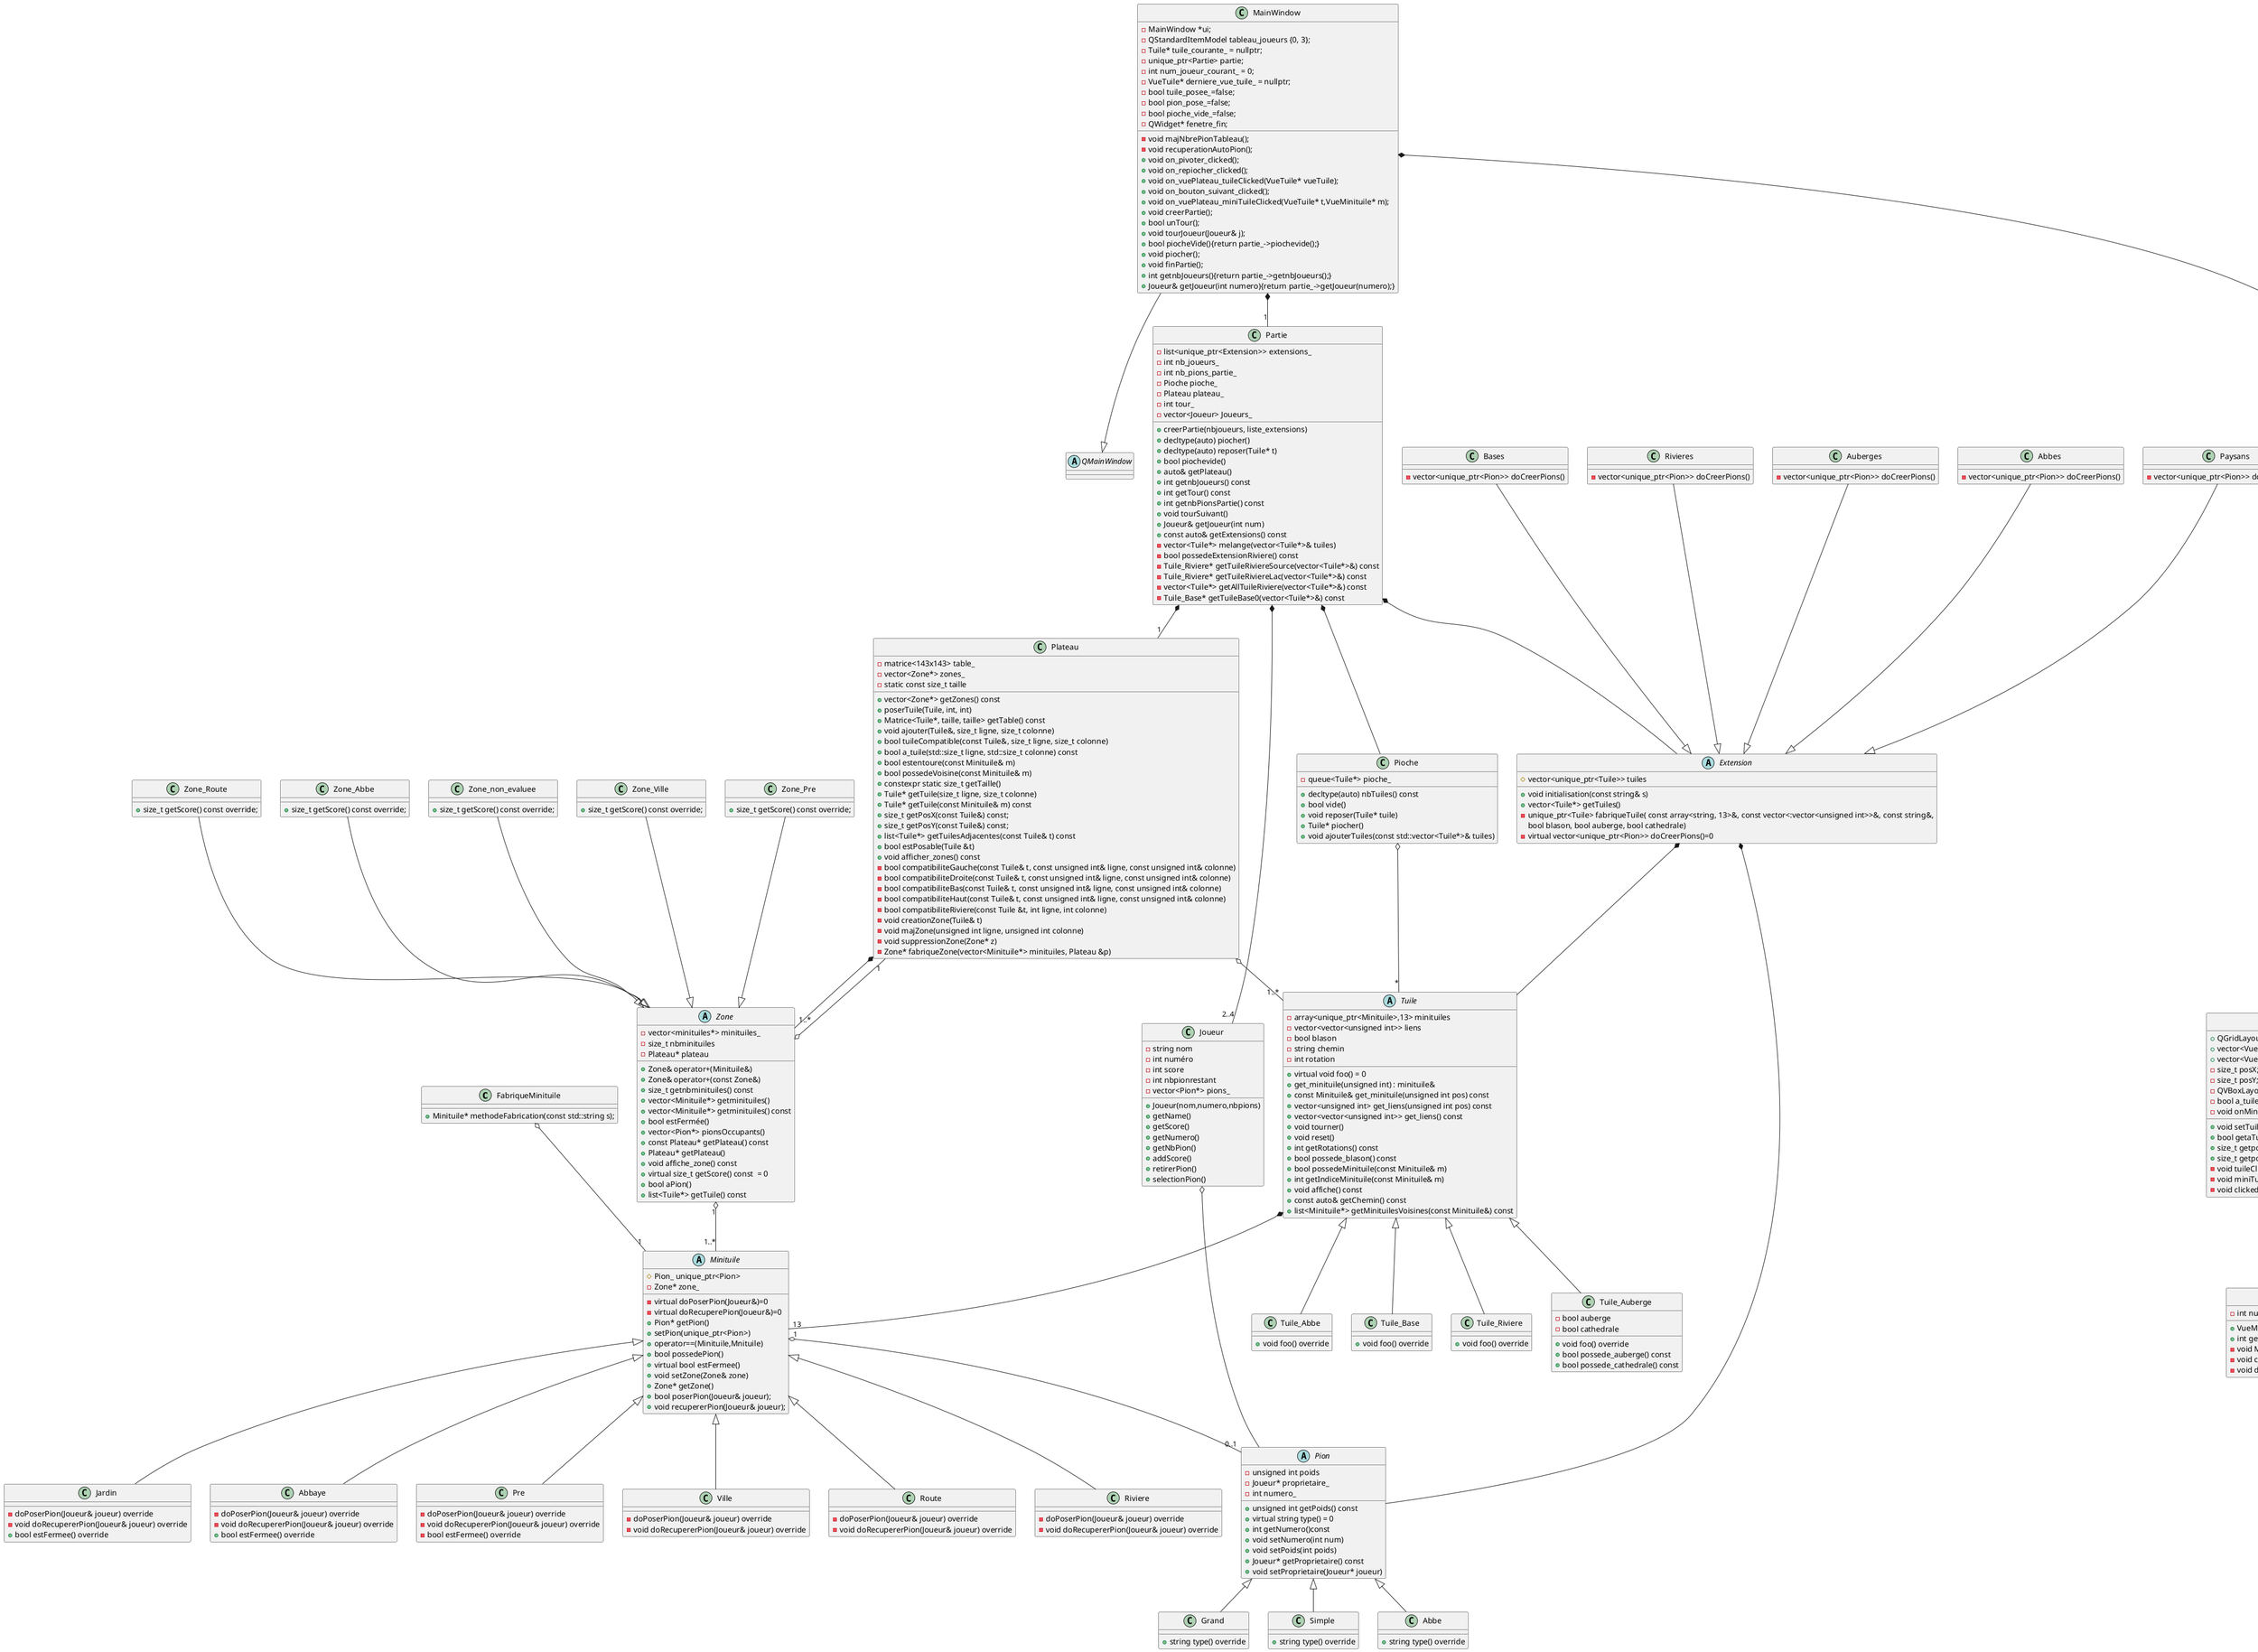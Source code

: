 @startuml LO21_Projet

' Classes


class FabriqueMinituile {

    +Minituile* methodeFabrication(const std::string s);
}

class VueMinituile{
     +VueMinituile* setNum(int num);
     +int getNum()
     -int numero_minituile_
     -void MiniTuileClicked(VueMinituile*)
     -void clickedEvent()
     -void disableButton()

}

class VuePlateau{
     +VueTuile* getCenter()
     +void poserTuile(Tuile& tuile, int ligne, int colonne)
     +VueTuile* getVueTuile(size_t l, size_t c)
     -Matrice<VueTuile*, Plateau::getTaille(), Plateau::getTaille()> vue_tuiles
     -QGridLayout* layoutTuiles
     -void tuileClicked(VueTuile*)
     -void miniTuileClicked(VueTuile*,VueMinituile*)
     +void onTuileClicked(VueTuile* vueTuile)
     +void onMiniTuileClicked(VueTuile* t, VueMinituile* m)

}


class QDialog{


}

class windowplayers{
+ void accept()
+const Ui::windowplayer* getUi() const
}


class Ui::windowplayer{

}


class Ui::MainWindow{

}

class windowextensions{

    -windowextensions* getUi()

}

abstract class QMainWindow{

}

abstract class QPushButton{

}

class VueTuile{

      +void setTuile(Tuile& t);
      +bool getaTuile()
      +size_t getposX()
      +size_t getposY()
      +QGridLayout* layoutgrille;
      +vector<VueMinituile*> vue_minituile;
      +vector<VueMinituile*> les_boutons_n;
      -size_t posX;
      -size_t posY;
      -QVBoxLayout * layout = nullptr;
      -bool a_tuile = false;
      -void tuileClicked(VueTuile*);
      -void miniTuileClicked(VueTuile*,VueMinituile*);
      -void clickedEvent();
      -void onMiniTuileClicked
}

class MainWindow{

    -MainWindow *ui;
    -QStandardItemModel tableau_joueurs {0, 3};
    -Tuile* tuile_courante_ = nullptr;
    -unique_ptr<Partie> partie;
    -int num_joueur_courant_ = 0;
    -VueTuile* derniere_vue_tuile_ = nullptr;
    -bool tuile_posee_=false;
    -bool pion_pose_=false;
    -bool pioche_vide_=false;
    -QWidget* fenetre_fin;
    -void majNbrePionTableau();
    -void recuperationAutoPion();
    +void on_pivoter_clicked();
    +void on_repiocher_clicked();
    +void on_vuePlateau_tuileClicked(VueTuile* vueTuile);
    +void on_bouton_suivant_clicked();
    +void on_vuePlateau_miniTuileClicked(VueTuile* t,VueMinituile* m);
    +void creerPartie();
    +bool unTour();
    +void tourJoueur(Joueur& j);
    +bool piocheVide(){return partie_->piochevide();}
    +void piocher();
    +void finPartie();
    +int getnbJoueurs(){return partie_->getnbJoueurs();}
    +Joueur& getJoueur(int numero){return partie_->getJoueur(numero);}

}


abstract class Minituile{
    'Attributs
    #Pion_ unique_ptr<Pion>
    -virtual doPoserPion(Joueur&)=0
    'Methodes
    - virtual doRecuperePion(Joueur&)=0
    -Zone* zone_
    +Pion* getPion()
    +setPion(unique_ptr<Pion>)
    + operator==(Minituile,Mnituile)
    +bool possedePion()
    +virtual bool estFermee()
    +void setZone(Zone& zone)
    +Zone* getZone()
    +bool poserPion(Joueur& joueur);
    +void recupererPion(Joueur& joueur);
}

abstract class Tuile{
    'Attributs
    -array<unique_ptr<Minituile>,13> minituiles
    -vector<vector<unsigned int>> liens
    -bool blason
    -string chemin
    -int rotation
    'Methodes
    +virtual void foo() = 0
    +get_minituile(unsigned int) : minituile&
    +const Minituile& get_minituile(unsigned int pos) const
    +vector<unsigned int> get_liens(unsigned int pos) const
    +vector<vector<unsigned int>> get_liens() const
    +void tourner()
    +void reset()
    +int getRotations() const
    +bool possede_blason() const
    +bool possedeMinituile(const Minituile& m)
    +int getIndiceMinituile(const Minituile& m)
    +void affiche() const
    +const auto& getChemin() const
    +list<Minituile*> getMinituilesVoisines(const Minituile&) const
 }

Abstract class Zone{

    'Attributs
    -vector<minituiles*> minituiles_
    -size_t nbminituiles
    -Plateau* plateau
    'Methodes
    +Zone& operator+(Minituile&)
    +Zone& operator+(const Zone&)
    +size_t getnbminituiles() const
    +vector<Minituile*> getminituiles()
    +vector<Minituile*> getminituiles() const
    +bool estFermée()
    +vector<Pion*> pionsOccupants()
    +const Plateau* getPlateau() const
    +Plateau* getPlateau()
    +void affiche_zone() const
    +virtual size_t getScore() const  = 0
    +bool aPion()
    +list<Tuile*> getTuile() const
}

class Zone_Ville{
    +size_t getScore() const override;
}

class Zone_Pre{
    +size_t getScore() const override;
}

class Zone_Route{
    +size_t getScore() const override;
}

class Zone_Abbe{
    +size_t getScore() const override;
}

class Zone_non_evaluee{
    +size_t getScore() const override;
}

abstract class Pion{
    'Attributs
    -unsigned int poids
    -Joueur* proprietaire_
    -int numero_
    'Methodes
    +unsigned int getPoids() const
    +virtual string type() = 0
    +int getNumero()const
    +void setNumero(int num)
    +void setPoids(int poids)
    +Joueur* getProprietaire() const
    +void setProprietaire(Joueur* joueur)

}

class Joueur{
    'Attributs
    -string nom
    -int numéro
    -int score
    -int nbpionrestant
    -vector<Pion*> pions_
    +Joueur(nom,numero,nbpions)
    +getName()
    +getScore()
    +getNumero()
    +getNbPion()
    +addScore()
    +retirerPion()
    +selectionPion()

}

class Plateau{
    'Attributs
    -matrice<143x143> table_
    -vector<Zone*> zones_
    -static const size_t taille
    'Methodes
    +vector<Zone*> getZones() const
    +poserTuile(Tuile, int, int)
    +Matrice<Tuile*, taille, taille> getTable() const
    +void ajouter(Tuile&, size_t ligne, size_t colonne)
    +bool tuileCompatible(const Tuile&, size_t ligne, size_t colonne)
    +bool a_tuile(std::size_t ligne, std::size_t colonne) const
    +bool estentoure(const Minituile& m)
    +bool possedeVoisine(const Minituile& m)
    +constexpr static size_t getTaille()
    +Tuile* getTuile(size_t ligne, size_t colonne)
    +Tuile* getTuile(const Minituile& m) const
    +size_t getPosX(const Tuile&) const;
    +size_t getPosY(const Tuile&) const;
    +list<Tuile*> getTuilesAdjacentes(const Tuile& t) const
    +bool estPosable(Tuile &t)
    +void afficher_zones() const
    -bool compatibiliteGauche(const Tuile& t, const unsigned int& ligne, const unsigned int& colonne)
    -bool compatibiliteDroite(const Tuile& t, const unsigned int& ligne, const unsigned int& colonne)
    -bool compatibiliteBas(const Tuile& t, const unsigned int& ligne, const unsigned int& colonne)
    -bool compatibiliteHaut(const Tuile& t, const unsigned int& ligne, const unsigned int& colonne)
    -bool compatibiliteRiviere(const Tuile &t, int ligne, int colonne)
    -void creationZone(Tuile& t)
    -void majZone(unsigned int ligne, unsigned int colonne)
    -void suppressionZone(Zone* z)
    -Zone* fabriqueZone(vector<Minituile*> minituiles, Plateau &p)
}

class Partie{
    'Attributs
    -list<unique_ptr<Extension>> extensions_
    -int nb_joueurs_
    -int nb_pions_partie_
    -Pioche pioche_
    -Plateau plateau_
    -int tour_
    -vector<Joueur> Joueurs_
    'Methodes
    +creerPartie(nbjoueurs, liste_extensions)
    +decltype(auto) piocher()
    +decltype(auto) reposer(Tuile* t)
    +bool piochevide()
    +auto& getPlateau()
    +int getnbJoueurs() const
    +int getTour() const
    +int getnbPionsPartie() const
    +void tourSuivant()
    +Joueur& getJoueur(int num)
    +const auto& getExtensions() const
    -vector<Tuile*> melange(vector<Tuile*>& tuiles)
    -bool possedeExtensionRiviere() const
    -Tuile_Riviere* getTuileRiviereSource(vector<Tuile*>&) const
    -Tuile_Riviere* getTuileRiviereLac(vector<Tuile*>&) const
    -vector<Tuile*> getAllTuileRiviere(vector<Tuile*>&) const
    -Tuile_Base* getTuileBase0(vector<Tuile*>&) const
}


class Pioche {
-queue<Tuile*> pioche_
+decltype(auto) nbTuiles() const
+bool vide()
+void reposer(Tuile* tuile)
+Tuile* piocher()
+void ajouterTuiles(const std::vector<Tuile*>& tuiles)

}

abstract class Extension{
+void initialisation(const string& s)
+vector<Tuile*> getTuiles()
-unique_ptr<Tuile> fabriqueTuile( const array<string, 13>&, const vector<:vector<unsigned int>>&, const string&,
                         bool blason, bool auberge, bool cathedrale)
#vector<unique_ptr<Tuile>> tuiles
- virtual vector<unique_ptr<Pion>> doCreerPions()=0
}

class Paysans{
-vector<unique_ptr<Pion>> doCreerPions()
}
class Bases{
-vector<unique_ptr<Pion>> doCreerPions()
}

class Rivieres{
-vector<unique_ptr<Pion>> doCreerPions()
}

class Auberges{
-vector<unique_ptr<Pion>> doCreerPions()

}

class Abbes{

-vector<unique_ptr<Pion>> doCreerPions()
}

class Grand{
+string type() override
}
class Simple{
+string type() override
}
class Abbe{
+string type() override
}

class Pre{
    -doPoserPion(Joueur& joueur) override
    -void doRecupererPion(Joueur& joueur) override
    - bool estFermee() override
}
class Ville{
    -doPoserPion(Joueur& joueur) override
    -void doRecupererPion(Joueur& joueur) override
}
class Route{
    -doPoserPion(Joueur& joueur) override
    -void doRecupererPion(Joueur& joueur) override
}
class Riviere{
    -doPoserPion(Joueur& joueur) override
    -void doRecupererPion(Joueur& joueur) override
}
class Jardin{
    -doPoserPion(Joueur& joueur) override
    -void doRecupererPion(Joueur& joueur) override
    +bool estFermee() override
}
class Abbaye{
    -doPoserPion(Joueur& joueur) override
    -void doRecupererPion(Joueur& joueur) override
    +bool estFermee() override
}

class Tuile_Auberge{
-bool auberge
-bool cathedrale
+void foo() override
+bool possede_auberge() const
+bool possede_cathedrale() const
}
class Tuile_Abbe{
+void foo() override
}
class Tuile_Base{
+void foo() override

}
class Tuile_Riviere{
+void foo() override
}

'Relations
Pioche o--"*" Tuile
Extension *-- Tuile

Partie *-- "2..4" Joueur
Partie *-- "1" Plateau
Extension *-- Pion
Partie *-- Extension

Tuile *-- "13" Minituile
Zone"1" o-- "1..*" Minituile
Minituile"1" o-- "0..1" Pion

Plateau o-- "1..*" Tuile
Plateau *-- "1..*" Zone
Partie *-- Pioche
Joueur o-- Pion

Pion <|-- Grand
Pion <|-- Simple
Pion <|-- Abbe

Minituile <|-- Pre
Minituile <|-- Ville
Minituile <|-- Route
Minituile <|-- Riviere
Minituile <|-- Jardin
Minituile <|-- Abbaye

Tuile <|-- Tuile_Abbe
Tuile <|-- Tuile_Auberge
Tuile <|-- Tuile_Riviere
Tuile <|-- Tuile_Base

Bases --|> Extension
Paysans --|> Extension
Rivieres --|> Extension
Auberges --|> Extension

Abbes --|> Extension

MainWindow --|> QMainWindow
MainWindow *-- "1" Partie

VueTuile --|> QPushButton
VueMinituile --|> QPushButton

VuePlateau --|> QWidget

Ui::MainWindow o-- "1" VueTuile
Ui::MainWindow *-- "1" VuePlateau

windowextensions --|> QDialog

windowplayers --|> QDialog

VueTuile o-- "13" VueMinituile
VueTuile *-- "25" VueMinituile

VuePlateau *-- "5329" VueTuile


windowplayers *-- "1" Ui::windowplayers

MainWindow *-- "1" Ui::MainWindow

FabriqueMinituile o-- "1" Minituile
Zone o-- "1" Plateau

Zone_Ville --|> Zone

Zone_Pre --|> Zone

Zone_Route --|> Zone

Zone_Abbe --|> Zone

Zone_non_evaluee --|> Zone
